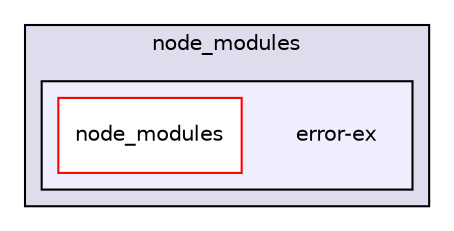 digraph "gulp-src/node_modules/gulp-uglify/node_modules/gulp-util/node_modules/dateformat/node_modules/meow/node_modules/read-pkg-up/node_modules/read-pkg/node_modules/load-json-file/node_modules/parse-json/node_modules/error-ex" {
  compound=true
  node [ fontsize="10", fontname="Helvetica"];
  edge [ labelfontsize="10", labelfontname="Helvetica"];
  subgraph clusterdir_185adadbd47a913d663984c68cebb75e {
    graph [ bgcolor="#ddddee", pencolor="black", label="node_modules" fontname="Helvetica", fontsize="10", URL="dir_185adadbd47a913d663984c68cebb75e.html"]
  subgraph clusterdir_095836da93cc05ffb65f92a8b35b867e {
    graph [ bgcolor="#eeeeff", pencolor="black", label="" URL="dir_095836da93cc05ffb65f92a8b35b867e.html"];
    dir_095836da93cc05ffb65f92a8b35b867e [shape=plaintext label="error-ex"];
    dir_76e5d2a0f6600a7ebb4e6444999b66db [shape=box label="node_modules" color="red" fillcolor="white" style="filled" URL="dir_76e5d2a0f6600a7ebb4e6444999b66db.html"];
  }
  }
}

